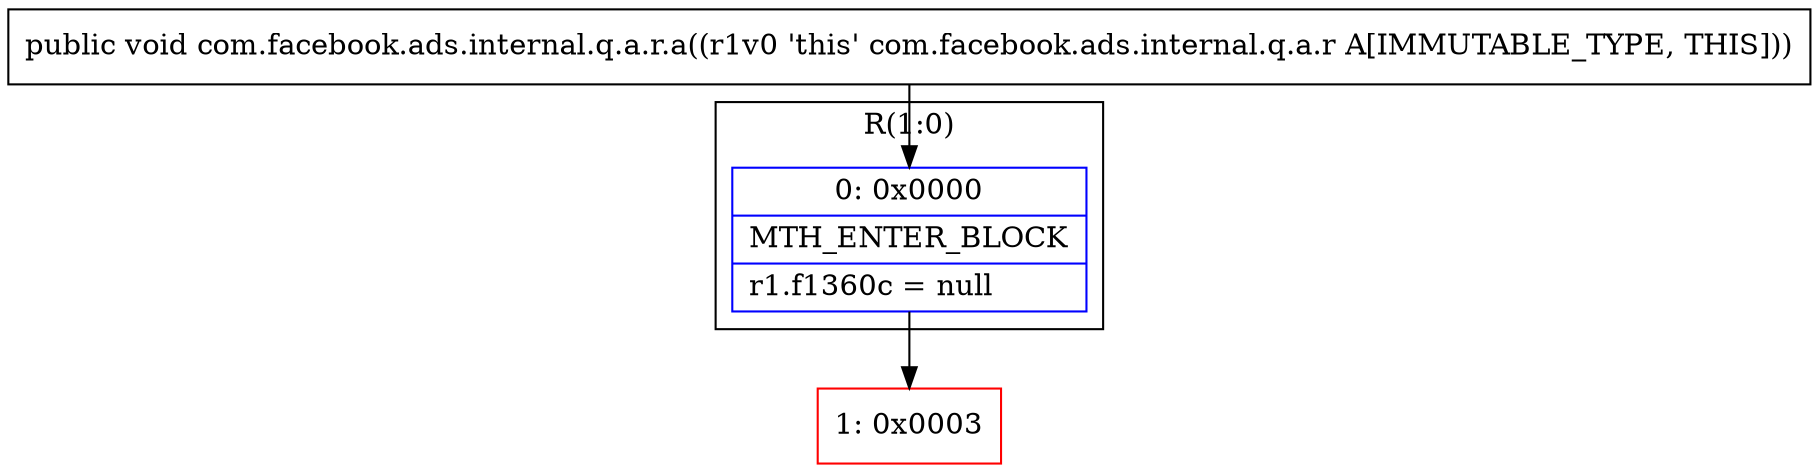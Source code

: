 digraph "CFG forcom.facebook.ads.internal.q.a.r.a()V" {
subgraph cluster_Region_1171661013 {
label = "R(1:0)";
node [shape=record,color=blue];
Node_0 [shape=record,label="{0\:\ 0x0000|MTH_ENTER_BLOCK\l|r1.f1360c = null\l}"];
}
Node_1 [shape=record,color=red,label="{1\:\ 0x0003}"];
MethodNode[shape=record,label="{public void com.facebook.ads.internal.q.a.r.a((r1v0 'this' com.facebook.ads.internal.q.a.r A[IMMUTABLE_TYPE, THIS])) }"];
MethodNode -> Node_0;
Node_0 -> Node_1;
}

